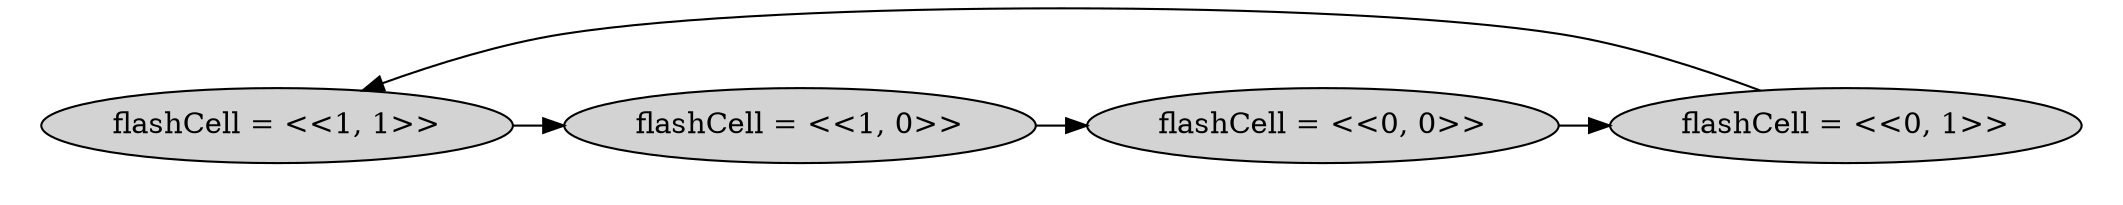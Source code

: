 strict digraph DiskGraph {
nodesep=0.35;
subgraph cluster_graph {
color="white";
-629172898806179090 [label="flashCell = <<0, 0>>",style = filled]
5927978665581446777 [label="flashCell = <<0, 1>>",style = filled]
-4710851980452610718 [label="flashCell = <<1, 0>>",style = filled]
1990418070486934005 [label="flashCell = <<1, 1>>",style = filled]
-629172898806179090 -> 5927978665581446777 [label="",color="black",fontcolor="black"];
5927978665581446777 -> 1990418070486934005 [label="",color="black",fontcolor="black"];
-4710851980452610718 -> -629172898806179090 [label="",color="black",fontcolor="black"];
1990418070486934005 -> -4710851980452610718 [label="",color="black",fontcolor="black"];
{rank = same; -629172898806179090;-4710851980452610718;5927978665581446777;1990418070486934005;}
}
}